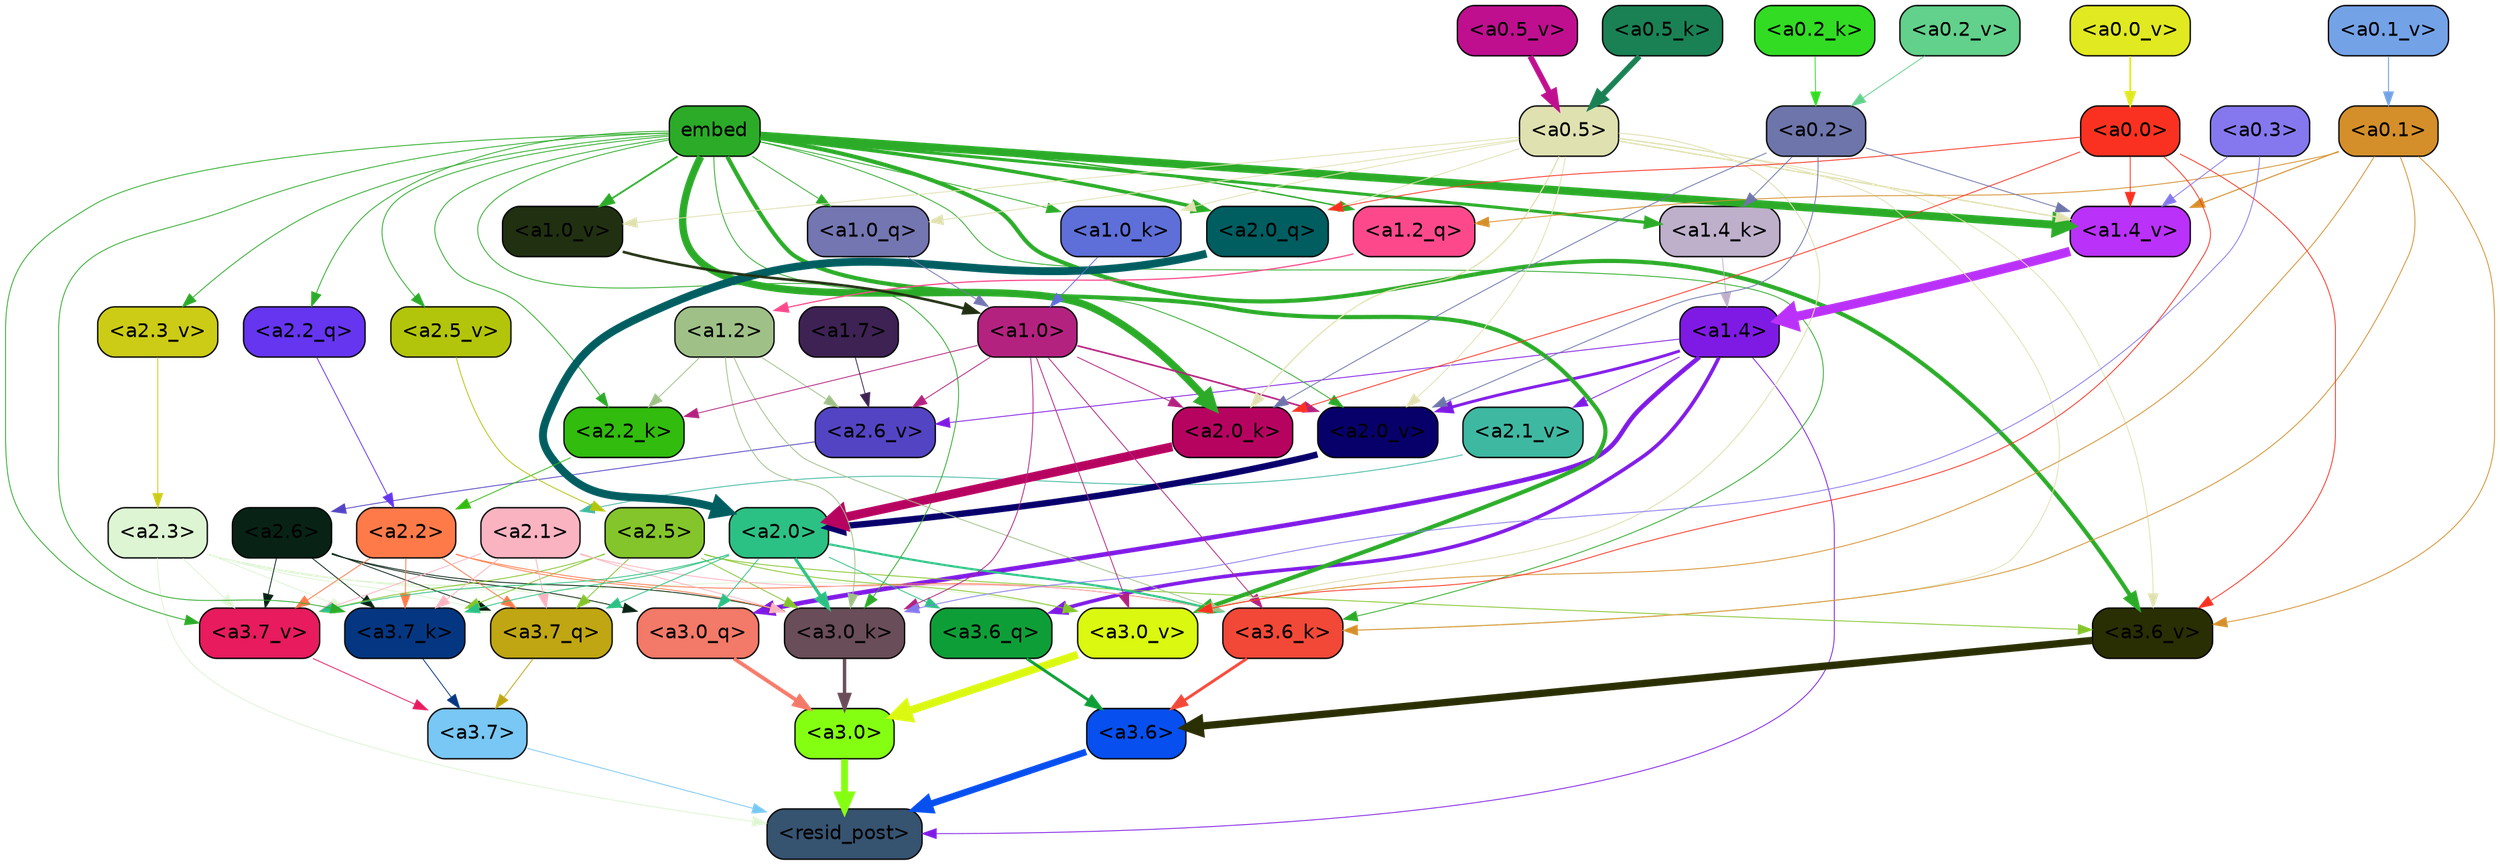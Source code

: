 strict digraph "" {
	graph [bgcolor=transparent,
		layout=dot,
		overlap=false,
		splines=true
	];
	"<a3.7>"	[color=black,
		fillcolor="#78c7f4",
		fontname=Helvetica,
		shape=box,
		style="filled, rounded"];
	"<resid_post>"	[color=black,
		fillcolor="#365370",
		fontname=Helvetica,
		shape=box,
		style="filled, rounded"];
	"<a3.7>" -> "<resid_post>"	[color="#78c7f4",
		penwidth=0.6];
	"<a3.6>"	[color=black,
		fillcolor="#074fef",
		fontname=Helvetica,
		shape=box,
		style="filled, rounded"];
	"<a3.6>" -> "<resid_post>"	[color="#074fef",
		penwidth=4.753257989883423];
	"<a3.0>"	[color=black,
		fillcolor="#84ff12",
		fontname=Helvetica,
		shape=box,
		style="filled, rounded"];
	"<a3.0>" -> "<resid_post>"	[color="#84ff12",
		penwidth=4.90053927898407];
	"<a2.3>"	[color=black,
		fillcolor="#def5d3",
		fontname=Helvetica,
		shape=box,
		style="filled, rounded"];
	"<a2.3>" -> "<resid_post>"	[color="#def5d3",
		penwidth=0.6];
	"<a3.7_q>"	[color=black,
		fillcolor="#c0a612",
		fontname=Helvetica,
		shape=box,
		style="filled, rounded"];
	"<a2.3>" -> "<a3.7_q>"	[color="#def5d3",
		penwidth=0.6];
	"<a3.0_q>"	[color=black,
		fillcolor="#f37968",
		fontname=Helvetica,
		shape=box,
		style="filled, rounded"];
	"<a2.3>" -> "<a3.0_q>"	[color="#def5d3",
		penwidth=0.6];
	"<a3.7_k>"	[color=black,
		fillcolor="#053681",
		fontname=Helvetica,
		shape=box,
		style="filled, rounded"];
	"<a2.3>" -> "<a3.7_k>"	[color="#def5d3",
		penwidth=0.6];
	"<a3.0_k>"	[color=black,
		fillcolor="#694d58",
		fontname=Helvetica,
		shape=box,
		style="filled, rounded"];
	"<a2.3>" -> "<a3.0_k>"	[color="#def5d3",
		penwidth=0.6];
	"<a3.7_v>"	[color=black,
		fillcolor="#e71b5e",
		fontname=Helvetica,
		shape=box,
		style="filled, rounded"];
	"<a2.3>" -> "<a3.7_v>"	[color="#def5d3",
		penwidth=0.6];
	"<a3.0_v>"	[color=black,
		fillcolor="#daf810",
		fontname=Helvetica,
		shape=box,
		style="filled, rounded"];
	"<a2.3>" -> "<a3.0_v>"	[color="#def5d3",
		penwidth=0.6];
	"<a1.4>"	[color=black,
		fillcolor="#7f1ae5",
		fontname=Helvetica,
		shape=box,
		style="filled, rounded"];
	"<a1.4>" -> "<resid_post>"	[color="#7f1ae5",
		penwidth=0.6];
	"<a3.6_q>"	[color=black,
		fillcolor="#0e9e38",
		fontname=Helvetica,
		shape=box,
		style="filled, rounded"];
	"<a1.4>" -> "<a3.6_q>"	[color="#7f1ae5",
		penwidth=2.6043437719345093];
	"<a1.4>" -> "<a3.0_q>"	[color="#7f1ae5",
		penwidth=3.2779015004634857];
	"<a2.6_v>"	[color=black,
		fillcolor="#5344c4",
		fontname=Helvetica,
		shape=box,
		style="filled, rounded"];
	"<a1.4>" -> "<a2.6_v>"	[color="#7f1ae5",
		penwidth=0.6];
	"<a2.1_v>"	[color=black,
		fillcolor="#3fb8a2",
		fontname=Helvetica,
		shape=box,
		style="filled, rounded"];
	"<a1.4>" -> "<a2.1_v>"	[color="#7f1ae5",
		penwidth=0.6];
	"<a2.0_v>"	[color=black,
		fillcolor="#08006a",
		fontname=Helvetica,
		shape=box,
		style="filled, rounded"];
	"<a1.4>" -> "<a2.0_v>"	[color="#7f1ae5",
		penwidth=2.089712530374527];
	"<a3.7_q>" -> "<a3.7>"	[color="#c0a612",
		penwidth=0.6];
	"<a3.6_q>" -> "<a3.6>"	[color="#0e9e38",
		penwidth=2.091020345687866];
	"<a3.0_q>" -> "<a3.0>"	[color="#f37968",
		penwidth=2.7421876192092896];
	"<a3.7_k>" -> "<a3.7>"	[color="#053681",
		penwidth=0.6];
	"<a3.6_k>"	[color=black,
		fillcolor="#f24838",
		fontname=Helvetica,
		shape=box,
		style="filled, rounded"];
	"<a3.6_k>" -> "<a3.6>"	[color="#f24838",
		penwidth=2.048597991466522];
	"<a3.0_k>" -> "<a3.0>"	[color="#694d58",
		penwidth=2.476402521133423];
	"<a3.7_v>" -> "<a3.7>"	[color="#e71b5e",
		penwidth=0.6];
	"<a3.6_v>"	[color=black,
		fillcolor="#2a2e03",
		fontname=Helvetica,
		shape=box,
		style="filled, rounded"];
	"<a3.6_v>" -> "<a3.6>"	[color="#2a2e03",
		penwidth=5.2550448179244995];
	"<a3.0_v>" -> "<a3.0>"	[color="#daf810",
		penwidth=5.652270674705505];
	"<a2.6>"	[color=black,
		fillcolor="#082315",
		fontname=Helvetica,
		shape=box,
		style="filled, rounded"];
	"<a2.6>" -> "<a3.7_q>"	[color="#082315",
		penwidth=0.6];
	"<a2.6>" -> "<a3.0_q>"	[color="#082315",
		penwidth=0.6];
	"<a2.6>" -> "<a3.7_k>"	[color="#082315",
		penwidth=0.6];
	"<a2.6>" -> "<a3.0_k>"	[color="#082315",
		penwidth=0.6];
	"<a2.6>" -> "<a3.7_v>"	[color="#082315",
		penwidth=0.6];
	"<a2.5>"	[color=black,
		fillcolor="#84c52b",
		fontname=Helvetica,
		shape=box,
		style="filled, rounded"];
	"<a2.5>" -> "<a3.7_q>"	[color="#84c52b",
		penwidth=0.6];
	"<a2.5>" -> "<a3.7_k>"	[color="#84c52b",
		penwidth=0.6];
	"<a2.5>" -> "<a3.0_k>"	[color="#84c52b",
		penwidth=0.6];
	"<a2.5>" -> "<a3.7_v>"	[color="#84c52b",
		penwidth=0.6];
	"<a2.5>" -> "<a3.6_v>"	[color="#84c52b",
		penwidth=0.6];
	"<a2.5>" -> "<a3.0_v>"	[color="#84c52b",
		penwidth=0.6];
	"<a2.2>"	[color=black,
		fillcolor="#fe7a49",
		fontname=Helvetica,
		shape=box,
		style="filled, rounded"];
	"<a2.2>" -> "<a3.7_q>"	[color="#fe7a49",
		penwidth=0.6];
	"<a2.2>" -> "<a3.7_k>"	[color="#fe7a49",
		penwidth=0.6];
	"<a2.2>" -> "<a3.6_k>"	[color="#fe7a49",
		penwidth=0.6];
	"<a2.2>" -> "<a3.0_k>"	[color="#fe7a49",
		penwidth=0.6];
	"<a2.2>" -> "<a3.7_v>"	[color="#fe7a49",
		penwidth=0.6];
	"<a2.1>"	[color=black,
		fillcolor="#fab3c1",
		fontname=Helvetica,
		shape=box,
		style="filled, rounded"];
	"<a2.1>" -> "<a3.7_q>"	[color="#fab3c1",
		penwidth=0.6];
	"<a2.1>" -> "<a3.7_k>"	[color="#fab3c1",
		penwidth=0.6];
	"<a2.1>" -> "<a3.6_k>"	[color="#fab3c1",
		penwidth=0.6];
	"<a2.1>" -> "<a3.0_k>"	[color="#fab3c1",
		penwidth=0.6];
	"<a2.1>" -> "<a3.7_v>"	[color="#fab3c1",
		penwidth=0.6];
	"<a2.0>"	[color=black,
		fillcolor="#2cc184",
		fontname=Helvetica,
		shape=box,
		style="filled, rounded"];
	"<a2.0>" -> "<a3.7_q>"	[color="#2cc184",
		penwidth=0.6];
	"<a2.0>" -> "<a3.6_q>"	[color="#2cc184",
		penwidth=0.6];
	"<a2.0>" -> "<a3.0_q>"	[color="#2cc184",
		penwidth=0.6];
	"<a2.0>" -> "<a3.7_k>"	[color="#2cc184",
		penwidth=0.6];
	"<a2.0>" -> "<a3.6_k>"	[color="#2cc184",
		penwidth=1.5290023684501648];
	"<a2.0>" -> "<a3.0_k>"	[color="#2cc184",
		penwidth=2.2551413774490356];
	"<a2.0>" -> "<a3.7_v>"	[color="#2cc184",
		penwidth=0.6];
	embed	[color=black,
		fillcolor="#2bab28",
		fontname=Helvetica,
		shape=box,
		style="filled, rounded"];
	embed -> "<a3.7_k>"	[color="#2bab28",
		penwidth=0.6];
	embed -> "<a3.6_k>"	[color="#2bab28",
		penwidth=0.6];
	embed -> "<a3.0_k>"	[color="#2bab28",
		penwidth=0.6];
	embed -> "<a3.7_v>"	[color="#2bab28",
		penwidth=0.6];
	embed -> "<a3.6_v>"	[color="#2bab28",
		penwidth=2.9556376338005066];
	embed -> "<a3.0_v>"	[color="#2bab28",
		penwidth=2.972973108291626];
	"<a2.2_q>"	[color=black,
		fillcolor="#6535f0",
		fontname=Helvetica,
		shape=box,
		style="filled, rounded"];
	embed -> "<a2.2_q>"	[color="#2bab28",
		penwidth=0.6];
	"<a2.0_q>"	[color=black,
		fillcolor="#005d60",
		fontname=Helvetica,
		shape=box,
		style="filled, rounded"];
	embed -> "<a2.0_q>"	[color="#2bab28",
		penwidth=2.540744114667177];
	"<a2.2_k>"	[color=black,
		fillcolor="#31bc0e",
		fontname=Helvetica,
		shape=box,
		style="filled, rounded"];
	embed -> "<a2.2_k>"	[color="#2bab28",
		penwidth=0.6];
	"<a2.0_k>"	[color=black,
		fillcolor="#b70360",
		fontname=Helvetica,
		shape=box,
		style="filled, rounded"];
	embed -> "<a2.0_k>"	[color="#2bab28",
		penwidth=5.233989953994751];
	"<a2.5_v>"	[color=black,
		fillcolor="#b3c50a",
		fontname=Helvetica,
		shape=box,
		style="filled, rounded"];
	embed -> "<a2.5_v>"	[color="#2bab28",
		penwidth=0.6];
	"<a2.3_v>"	[color=black,
		fillcolor="#cccc16",
		fontname=Helvetica,
		shape=box,
		style="filled, rounded"];
	embed -> "<a2.3_v>"	[color="#2bab28",
		penwidth=0.6];
	embed -> "<a2.0_v>"	[color="#2bab28",
		penwidth=0.6];
	"<a1.2_q>"	[color=black,
		fillcolor="#fd498c",
		fontname=Helvetica,
		shape=box,
		style="filled, rounded"];
	embed -> "<a1.2_q>"	[color="#2bab28",
		penwidth=1.0232882499694824];
	"<a1.0_q>"	[color=black,
		fillcolor="#7476b1",
		fontname=Helvetica,
		shape=box,
		style="filled, rounded"];
	embed -> "<a1.0_q>"	[color="#2bab28",
		penwidth=0.6];
	"<a1.4_k>"	[color=black,
		fillcolor="#beafcb",
		fontname=Helvetica,
		shape=box,
		style="filled, rounded"];
	embed -> "<a1.4_k>"	[color="#2bab28",
		penwidth=2.181154489517212];
	"<a1.0_k>"	[color=black,
		fillcolor="#5e6fd9",
		fontname=Helvetica,
		shape=box,
		style="filled, rounded"];
	embed -> "<a1.0_k>"	[color="#2bab28",
		penwidth=0.6];
	"<a1.4_v>"	[color=black,
		fillcolor="#ba31f9",
		fontname=Helvetica,
		shape=box,
		style="filled, rounded"];
	embed -> "<a1.4_v>"	[color="#2bab28",
		penwidth=5.707561254501343];
	"<a1.0_v>"	[color=black,
		fillcolor="#213011",
		fontname=Helvetica,
		shape=box,
		style="filled, rounded"];
	embed -> "<a1.0_v>"	[color="#2bab28",
		penwidth=1.26310396194458];
	"<a1.2>"	[color=black,
		fillcolor="#9fc188",
		fontname=Helvetica,
		shape=box,
		style="filled, rounded"];
	"<a1.2>" -> "<a3.6_k>"	[color="#9fc188",
		penwidth=0.6];
	"<a1.2>" -> "<a3.0_k>"	[color="#9fc188",
		penwidth=0.6];
	"<a1.2>" -> "<a2.2_k>"	[color="#9fc188",
		penwidth=0.6];
	"<a1.2>" -> "<a2.6_v>"	[color="#9fc188",
		penwidth=0.6];
	"<a1.0>"	[color=black,
		fillcolor="#b4227f",
		fontname=Helvetica,
		shape=box,
		style="filled, rounded"];
	"<a1.0>" -> "<a3.6_k>"	[color="#b4227f",
		penwidth=0.6];
	"<a1.0>" -> "<a3.0_k>"	[color="#b4227f",
		penwidth=0.6];
	"<a1.0>" -> "<a3.0_v>"	[color="#b4227f",
		penwidth=0.6];
	"<a1.0>" -> "<a2.2_k>"	[color="#b4227f",
		penwidth=0.6];
	"<a1.0>" -> "<a2.0_k>"	[color="#b4227f",
		penwidth=0.6];
	"<a1.0>" -> "<a2.6_v>"	[color="#b4227f",
		penwidth=0.6];
	"<a1.0>" -> "<a2.0_v>"	[color="#b4227f",
		penwidth=1.1915444135665894];
	"<a0.5>"	[color=black,
		fillcolor="#e0e1b0",
		fontname=Helvetica,
		shape=box,
		style="filled, rounded"];
	"<a0.5>" -> "<a3.6_k>"	[color="#e0e1b0",
		penwidth=0.6];
	"<a0.5>" -> "<a3.6_v>"	[color="#e0e1b0",
		penwidth=0.6];
	"<a0.5>" -> "<a3.0_v>"	[color="#e0e1b0",
		penwidth=0.6790935099124908];
	"<a0.5>" -> "<a2.0_q>"	[color="#e0e1b0",
		penwidth=0.6];
	"<a0.5>" -> "<a2.0_k>"	[color="#e0e1b0",
		penwidth=0.8868831396102905];
	"<a0.5>" -> "<a2.0_v>"	[color="#e0e1b0",
		penwidth=0.6];
	"<a0.5>" -> "<a1.0_q>"	[color="#e0e1b0",
		penwidth=0.6];
	"<a0.5>" -> "<a1.0_k>"	[color="#e0e1b0",
		penwidth=0.6];
	"<a0.5>" -> "<a1.4_v>"	[color="#e0e1b0",
		penwidth=1.0242966413497925];
	"<a0.5>" -> "<a1.0_v>"	[color="#e0e1b0",
		penwidth=0.6];
	"<a0.1>"	[color=black,
		fillcolor="#d58f2a",
		fontname=Helvetica,
		shape=box,
		style="filled, rounded"];
	"<a0.1>" -> "<a3.6_k>"	[color="#d58f2a",
		penwidth=0.6];
	"<a0.1>" -> "<a3.6_v>"	[color="#d58f2a",
		penwidth=0.6];
	"<a0.1>" -> "<a3.0_v>"	[color="#d58f2a",
		penwidth=0.6];
	"<a0.1>" -> "<a1.2_q>"	[color="#d58f2a",
		penwidth=0.6];
	"<a0.1>" -> "<a1.4_v>"	[color="#d58f2a",
		penwidth=0.7291159629821777];
	"<a0.3>"	[color=black,
		fillcolor="#8578ef",
		fontname=Helvetica,
		shape=box,
		style="filled, rounded"];
	"<a0.3>" -> "<a3.0_k>"	[color="#8578ef",
		penwidth=0.6];
	"<a0.3>" -> "<a1.4_v>"	[color="#8578ef",
		penwidth=0.6];
	"<a0.0>"	[color=black,
		fillcolor="#fa3120",
		fontname=Helvetica,
		shape=box,
		style="filled, rounded"];
	"<a0.0>" -> "<a3.6_v>"	[color="#fa3120",
		penwidth=0.6];
	"<a0.0>" -> "<a3.0_v>"	[color="#fa3120",
		penwidth=0.6];
	"<a0.0>" -> "<a2.0_q>"	[color="#fa3120",
		penwidth=0.6];
	"<a0.0>" -> "<a2.0_k>"	[color="#fa3120",
		penwidth=0.6];
	"<a0.0>" -> "<a1.4_v>"	[color="#fa3120",
		penwidth=0.6];
	"<a2.2_q>" -> "<a2.2>"	[color="#6535f0",
		penwidth=0.6];
	"<a2.0_q>" -> "<a2.0>"	[color="#005d60",
		penwidth=5.6763341426849365];
	"<a2.2_k>" -> "<a2.2>"	[color="#31bc0e",
		penwidth=0.6];
	"<a2.0_k>" -> "<a2.0>"	[color="#b70360",
		penwidth=6.450865745544434];
	"<a2.6_v>" -> "<a2.6>"	[color="#5344c4",
		penwidth=0.6];
	"<a2.5_v>" -> "<a2.5>"	[color="#b3c50a",
		penwidth=0.6];
	"<a2.3_v>" -> "<a2.3>"	[color="#cccc16",
		penwidth=0.6];
	"<a2.1_v>" -> "<a2.1>"	[color="#3fb8a2",
		penwidth=0.6];
	"<a2.0_v>" -> "<a2.0>"	[color="#08006a",
		penwidth=4.569358706474304];
	"<a0.2>"	[color=black,
		fillcolor="#6d75aa",
		fontname=Helvetica,
		shape=box,
		style="filled, rounded"];
	"<a0.2>" -> "<a2.0_k>"	[color="#6d75aa",
		penwidth=0.6];
	"<a0.2>" -> "<a2.0_v>"	[color="#6d75aa",
		penwidth=0.6];
	"<a0.2>" -> "<a1.4_k>"	[color="#6d75aa",
		penwidth=0.6];
	"<a0.2>" -> "<a1.4_v>"	[color="#6d75aa",
		penwidth=0.6];
	"<a1.7>"	[color=black,
		fillcolor="#3d2253",
		fontname=Helvetica,
		shape=box,
		style="filled, rounded"];
	"<a1.7>" -> "<a2.6_v>"	[color="#3d2253",
		penwidth=0.6];
	"<a1.2_q>" -> "<a1.2>"	[color="#fd498c",
		penwidth=0.8473789691925049];
	"<a1.0_q>" -> "<a1.0>"	[color="#7476b1",
		penwidth=0.6];
	"<a1.4_k>" -> "<a1.4>"	[color="#beafcb",
		penwidth=0.6];
	"<a1.0_k>" -> "<a1.0>"	[color="#5e6fd9",
		penwidth=0.6];
	"<a1.4_v>" -> "<a1.4>"	[color="#ba31f9",
		penwidth=6.609479665756226];
	"<a1.0_v>" -> "<a1.0>"	[color="#213011",
		penwidth=1.862385869026184];
	"<a0.5_k>"	[color=black,
		fillcolor="#1a8154",
		fontname=Helvetica,
		shape=box,
		style="filled, rounded"];
	"<a0.5_k>" -> "<a0.5>"	[color="#1a8154",
		penwidth=3.994816780090332];
	"<a0.2_k>"	[color=black,
		fillcolor="#31dc23",
		fontname=Helvetica,
		shape=box,
		style="filled, rounded"];
	"<a0.2_k>" -> "<a0.2>"	[color="#31dc23",
		penwidth=0.6];
	"<a0.5_v>"	[color=black,
		fillcolor="#bf0f8f",
		fontname=Helvetica,
		shape=box,
		style="filled, rounded"];
	"<a0.5_v>" -> "<a0.5>"	[color="#bf0f8f",
		penwidth=4.101986527442932];
	"<a0.2_v>"	[color=black,
		fillcolor="#62d18b",
		fontname=Helvetica,
		shape=box,
		style="filled, rounded"];
	"<a0.2_v>" -> "<a0.2>"	[color="#62d18b",
		penwidth=0.6];
	"<a0.1_v>"	[color=black,
		fillcolor="#74a2e7",
		fontname=Helvetica,
		shape=box,
		style="filled, rounded"];
	"<a0.1_v>" -> "<a0.1>"	[color="#74a2e7",
		penwidth=0.6931805610656738];
	"<a0.0_v>"	[color=black,
		fillcolor="#e1e921",
		fontname=Helvetica,
		shape=box,
		style="filled, rounded"];
	"<a0.0_v>" -> "<a0.0>"	[color="#e1e921",
		penwidth=1.2705905437469482];
}

